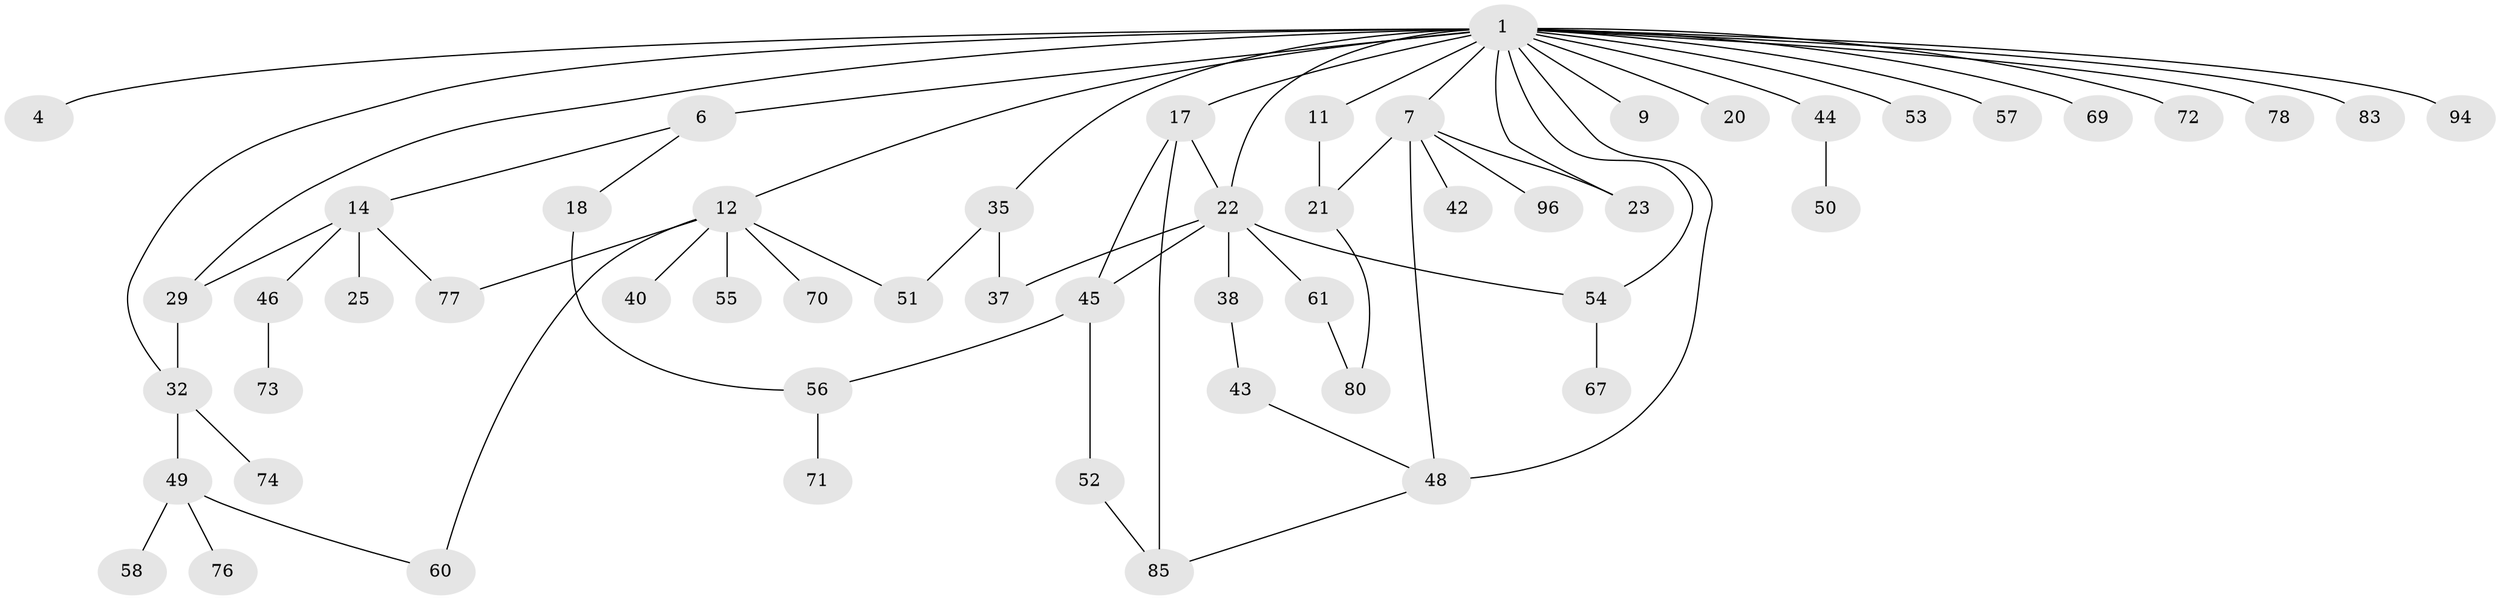 // original degree distribution, {5: 0.03669724770642202, 7: 0.01834862385321101, 4: 0.11009174311926606, 2: 0.26605504587155965, 6: 0.027522935779816515, 1: 0.3761467889908257, 8: 0.009174311926605505, 3: 0.1559633027522936}
// Generated by graph-tools (version 1.1) at 2025/13/03/09/25 04:13:30]
// undirected, 54 vertices, 70 edges
graph export_dot {
graph [start="1"]
  node [color=gray90,style=filled];
  1 [super="+3+15+2"];
  4 [super="+66"];
  6 [super="+102+31"];
  7;
  9;
  11;
  12 [super="+41+34+106+13+47"];
  14 [super="+19"];
  17 [super="+33+24"];
  18;
  20 [super="+36+39"];
  21 [super="+99+30"];
  22 [super="+64+26"];
  23;
  25;
  29 [super="+63"];
  32;
  35;
  37 [super="+62"];
  38;
  40;
  42;
  43 [super="+86"];
  44;
  45;
  46 [super="+104"];
  48 [super="+59+82"];
  49 [super="+97"];
  50;
  51 [super="+87"];
  52;
  53 [super="+79"];
  54 [super="+75"];
  55;
  56;
  57;
  58;
  60 [super="+103"];
  61;
  67;
  69;
  70;
  71 [super="+107"];
  72;
  73;
  74;
  76;
  77 [super="+88+81"];
  78 [super="+84"];
  80;
  83;
  85;
  94;
  96;
  1 -- 6 [weight=2];
  1 -- 94;
  1 -- 4;
  1 -- 22;
  1 -- 23;
  1 -- 29;
  1 -- 69;
  1 -- 7;
  1 -- 72;
  1 -- 9;
  1 -- 11;
  1 -- 12;
  1 -- 78;
  1 -- 17 [weight=2];
  1 -- 83;
  1 -- 20 [weight=2];
  1 -- 32;
  1 -- 35;
  1 -- 44;
  1 -- 48;
  1 -- 53;
  1 -- 54;
  1 -- 57;
  6 -- 14;
  6 -- 18;
  7 -- 23;
  7 -- 42;
  7 -- 48 [weight=2];
  7 -- 96;
  7 -- 21;
  11 -- 21;
  12 -- 40;
  12 -- 55;
  12 -- 51;
  12 -- 77;
  12 -- 70;
  12 -- 60;
  14 -- 29;
  14 -- 46;
  14 -- 25;
  14 -- 77;
  17 -- 45;
  17 -- 85;
  17 -- 22;
  18 -- 56;
  21 -- 80;
  22 -- 54;
  22 -- 61;
  22 -- 37;
  22 -- 38;
  22 -- 45;
  29 -- 32;
  32 -- 49;
  32 -- 74;
  35 -- 37;
  35 -- 51;
  38 -- 43;
  43 -- 48;
  44 -- 50;
  45 -- 52;
  45 -- 56;
  46 -- 73;
  48 -- 85;
  49 -- 58;
  49 -- 60;
  49 -- 76;
  52 -- 85;
  54 -- 67;
  56 -- 71;
  61 -- 80;
}
